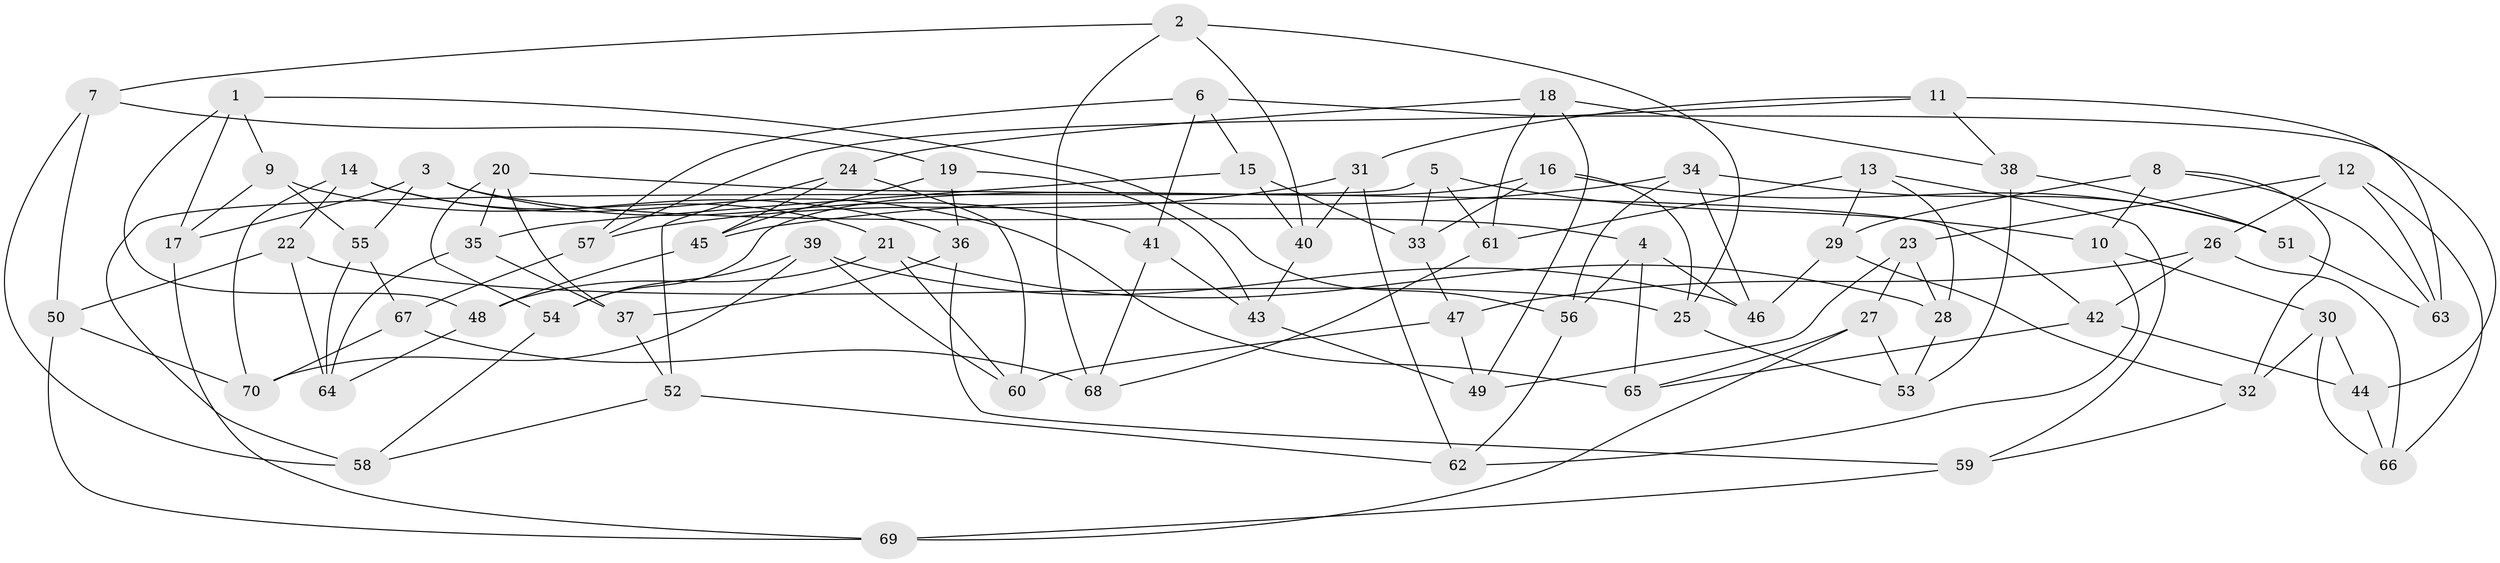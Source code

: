 // Generated by graph-tools (version 1.1) at 2025/38/03/09/25 02:38:09]
// undirected, 70 vertices, 140 edges
graph export_dot {
graph [start="1"]
  node [color=gray90,style=filled];
  1;
  2;
  3;
  4;
  5;
  6;
  7;
  8;
  9;
  10;
  11;
  12;
  13;
  14;
  15;
  16;
  17;
  18;
  19;
  20;
  21;
  22;
  23;
  24;
  25;
  26;
  27;
  28;
  29;
  30;
  31;
  32;
  33;
  34;
  35;
  36;
  37;
  38;
  39;
  40;
  41;
  42;
  43;
  44;
  45;
  46;
  47;
  48;
  49;
  50;
  51;
  52;
  53;
  54;
  55;
  56;
  57;
  58;
  59;
  60;
  61;
  62;
  63;
  64;
  65;
  66;
  67;
  68;
  69;
  70;
  1 -- 48;
  1 -- 17;
  1 -- 56;
  1 -- 9;
  2 -- 68;
  2 -- 40;
  2 -- 25;
  2 -- 7;
  3 -- 17;
  3 -- 4;
  3 -- 55;
  3 -- 41;
  4 -- 56;
  4 -- 65;
  4 -- 46;
  5 -- 61;
  5 -- 58;
  5 -- 33;
  5 -- 10;
  6 -- 57;
  6 -- 41;
  6 -- 44;
  6 -- 15;
  7 -- 50;
  7 -- 58;
  7 -- 19;
  8 -- 10;
  8 -- 29;
  8 -- 63;
  8 -- 32;
  9 -- 17;
  9 -- 55;
  9 -- 36;
  10 -- 30;
  10 -- 62;
  11 -- 57;
  11 -- 63;
  11 -- 38;
  11 -- 31;
  12 -- 63;
  12 -- 66;
  12 -- 26;
  12 -- 23;
  13 -- 61;
  13 -- 29;
  13 -- 28;
  13 -- 59;
  14 -- 70;
  14 -- 65;
  14 -- 22;
  14 -- 21;
  15 -- 35;
  15 -- 40;
  15 -- 33;
  16 -- 51;
  16 -- 33;
  16 -- 54;
  16 -- 25;
  17 -- 69;
  18 -- 38;
  18 -- 61;
  18 -- 49;
  18 -- 24;
  19 -- 45;
  19 -- 36;
  19 -- 43;
  20 -- 54;
  20 -- 42;
  20 -- 37;
  20 -- 35;
  21 -- 48;
  21 -- 60;
  21 -- 28;
  22 -- 25;
  22 -- 64;
  22 -- 50;
  23 -- 27;
  23 -- 28;
  23 -- 49;
  24 -- 45;
  24 -- 60;
  24 -- 52;
  25 -- 53;
  26 -- 66;
  26 -- 47;
  26 -- 42;
  27 -- 69;
  27 -- 65;
  27 -- 53;
  28 -- 53;
  29 -- 46;
  29 -- 32;
  30 -- 66;
  30 -- 44;
  30 -- 32;
  31 -- 57;
  31 -- 62;
  31 -- 40;
  32 -- 59;
  33 -- 47;
  34 -- 45;
  34 -- 51;
  34 -- 46;
  34 -- 56;
  35 -- 64;
  35 -- 37;
  36 -- 59;
  36 -- 37;
  37 -- 52;
  38 -- 51;
  38 -- 53;
  39 -- 46;
  39 -- 70;
  39 -- 54;
  39 -- 60;
  40 -- 43;
  41 -- 43;
  41 -- 68;
  42 -- 44;
  42 -- 65;
  43 -- 49;
  44 -- 66;
  45 -- 48;
  47 -- 49;
  47 -- 60;
  48 -- 64;
  50 -- 70;
  50 -- 69;
  51 -- 63;
  52 -- 58;
  52 -- 62;
  54 -- 58;
  55 -- 64;
  55 -- 67;
  56 -- 62;
  57 -- 67;
  59 -- 69;
  61 -- 68;
  67 -- 70;
  67 -- 68;
}
